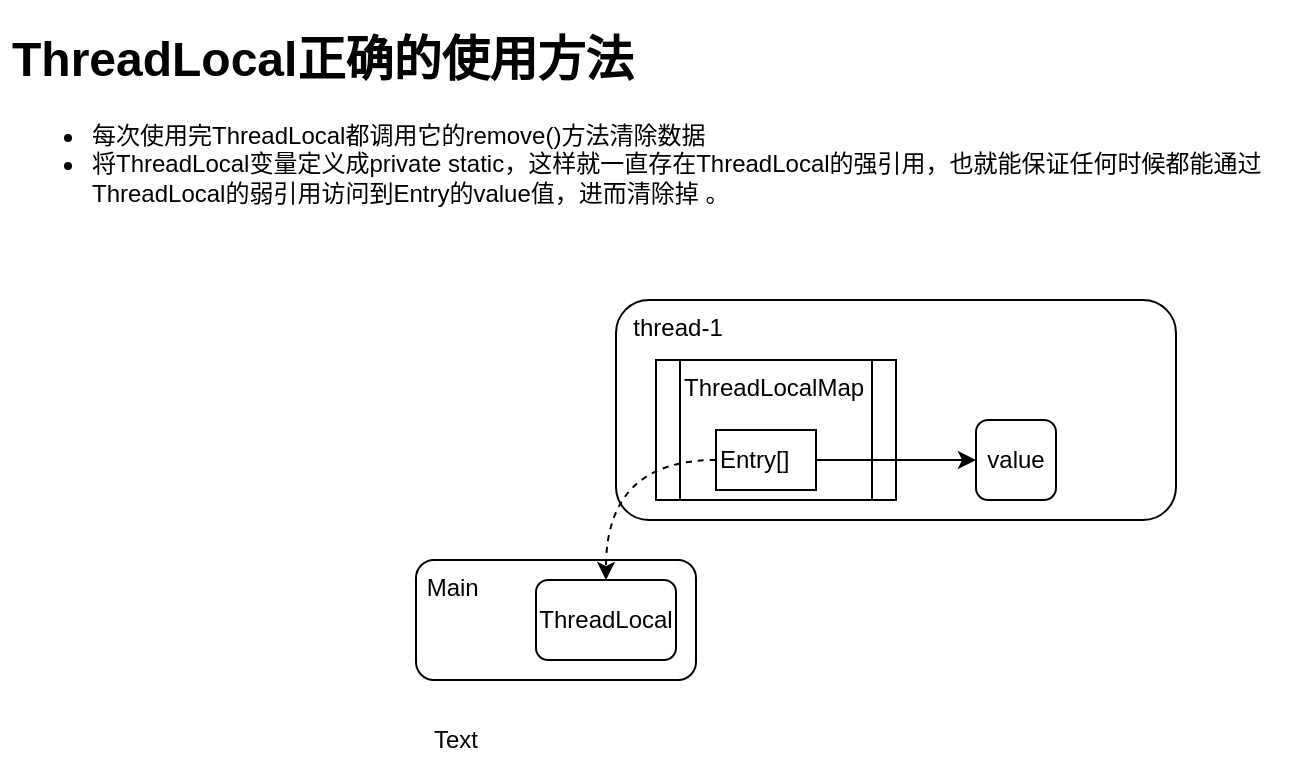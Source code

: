 <mxfile version="10.7.7" type="device"><diagram id="2--aHyN2DJG4R7fJVhzH" name="Page-1"><mxGraphModel dx="1074" dy="600" grid="1" gridSize="10" guides="1" tooltips="1" connect="1" arrows="1" fold="1" page="1" pageScale="1" pageWidth="1100" pageHeight="1700" math="0" shadow="0"><root><mxCell id="0"/><mxCell id="1" parent="0"/><mxCell id="45NDsPgB4smdxG6Numvx-8" value="&amp;nbsp;Main" style="rounded=1;whiteSpace=wrap;html=1;align=left;verticalAlign=top;" vertex="1" parent="1"><mxGeometry x="250" y="330" width="140" height="60" as="geometry"/></mxCell><mxCell id="45NDsPgB4smdxG6Numvx-1" value="&amp;nbsp; thread-1" style="rounded=1;whiteSpace=wrap;html=1;align=left;verticalAlign=top;" vertex="1" parent="1"><mxGeometry x="350" y="200" width="280" height="110" as="geometry"/></mxCell><mxCell id="45NDsPgB4smdxG6Numvx-2" value="ThreadLocalMap" style="shape=process;whiteSpace=wrap;html=1;backgroundOutline=1;align=left;verticalAlign=top;" vertex="1" parent="1"><mxGeometry x="370" y="230" width="120" height="70" as="geometry"/></mxCell><mxCell id="45NDsPgB4smdxG6Numvx-6" style="edgeStyle=orthogonalEdgeStyle;rounded=0;orthogonalLoop=1;jettySize=auto;html=1;curved=1;dashed=1;" edge="1" parent="1" source="45NDsPgB4smdxG6Numvx-3" target="45NDsPgB4smdxG6Numvx-4"><mxGeometry relative="1" as="geometry"/></mxCell><mxCell id="45NDsPgB4smdxG6Numvx-7" style="edgeStyle=orthogonalEdgeStyle;rounded=0;orthogonalLoop=1;jettySize=auto;html=1;entryX=0;entryY=0.5;entryDx=0;entryDy=0;curved=1;" edge="1" parent="1" source="45NDsPgB4smdxG6Numvx-3" target="45NDsPgB4smdxG6Numvx-5"><mxGeometry relative="1" as="geometry"/></mxCell><mxCell id="45NDsPgB4smdxG6Numvx-3" value="Entry[]" style="rounded=0;whiteSpace=wrap;html=1;align=left;" vertex="1" parent="1"><mxGeometry x="400" y="265" width="50" height="30" as="geometry"/></mxCell><mxCell id="45NDsPgB4smdxG6Numvx-4" value="ThreadLocal" style="rounded=1;whiteSpace=wrap;html=1;align=center;" vertex="1" parent="1"><mxGeometry x="310" y="340" width="70" height="40" as="geometry"/></mxCell><mxCell id="45NDsPgB4smdxG6Numvx-5" value="value" style="rounded=1;whiteSpace=wrap;html=1;align=center;" vertex="1" parent="1"><mxGeometry x="530" y="260" width="40" height="40" as="geometry"/></mxCell><mxCell id="45NDsPgB4smdxG6Numvx-9" value="Text" style="text;html=1;strokeColor=none;fillColor=none;align=center;verticalAlign=middle;whiteSpace=wrap;rounded=0;" vertex="1" parent="1"><mxGeometry x="250" y="410" width="40" height="20" as="geometry"/></mxCell><mxCell id="45NDsPgB4smdxG6Numvx-13" value="&lt;h1&gt;ThreadLocal正确的使用方法&lt;/h1&gt;&lt;ul&gt;&lt;li&gt;每次使用完ThreadLocal都调用它的remove()方法清除数据&lt;/li&gt;&lt;li&gt;将ThreadLocal变量定义成private static，这样就一直存在ThreadLocal的强引用，也就能保证任何时候都能通过ThreadLocal的弱引用访问到Entry的value值，进而清除掉 。&lt;/li&gt;&lt;/ul&gt;" style="text;html=1;strokeColor=none;fillColor=none;spacing=5;spacingTop=-20;whiteSpace=wrap;overflow=hidden;rounded=0;align=left;" vertex="1" parent="1"><mxGeometry x="42.5" y="60" width="655" height="100" as="geometry"/></mxCell></root></mxGraphModel></diagram></mxfile>